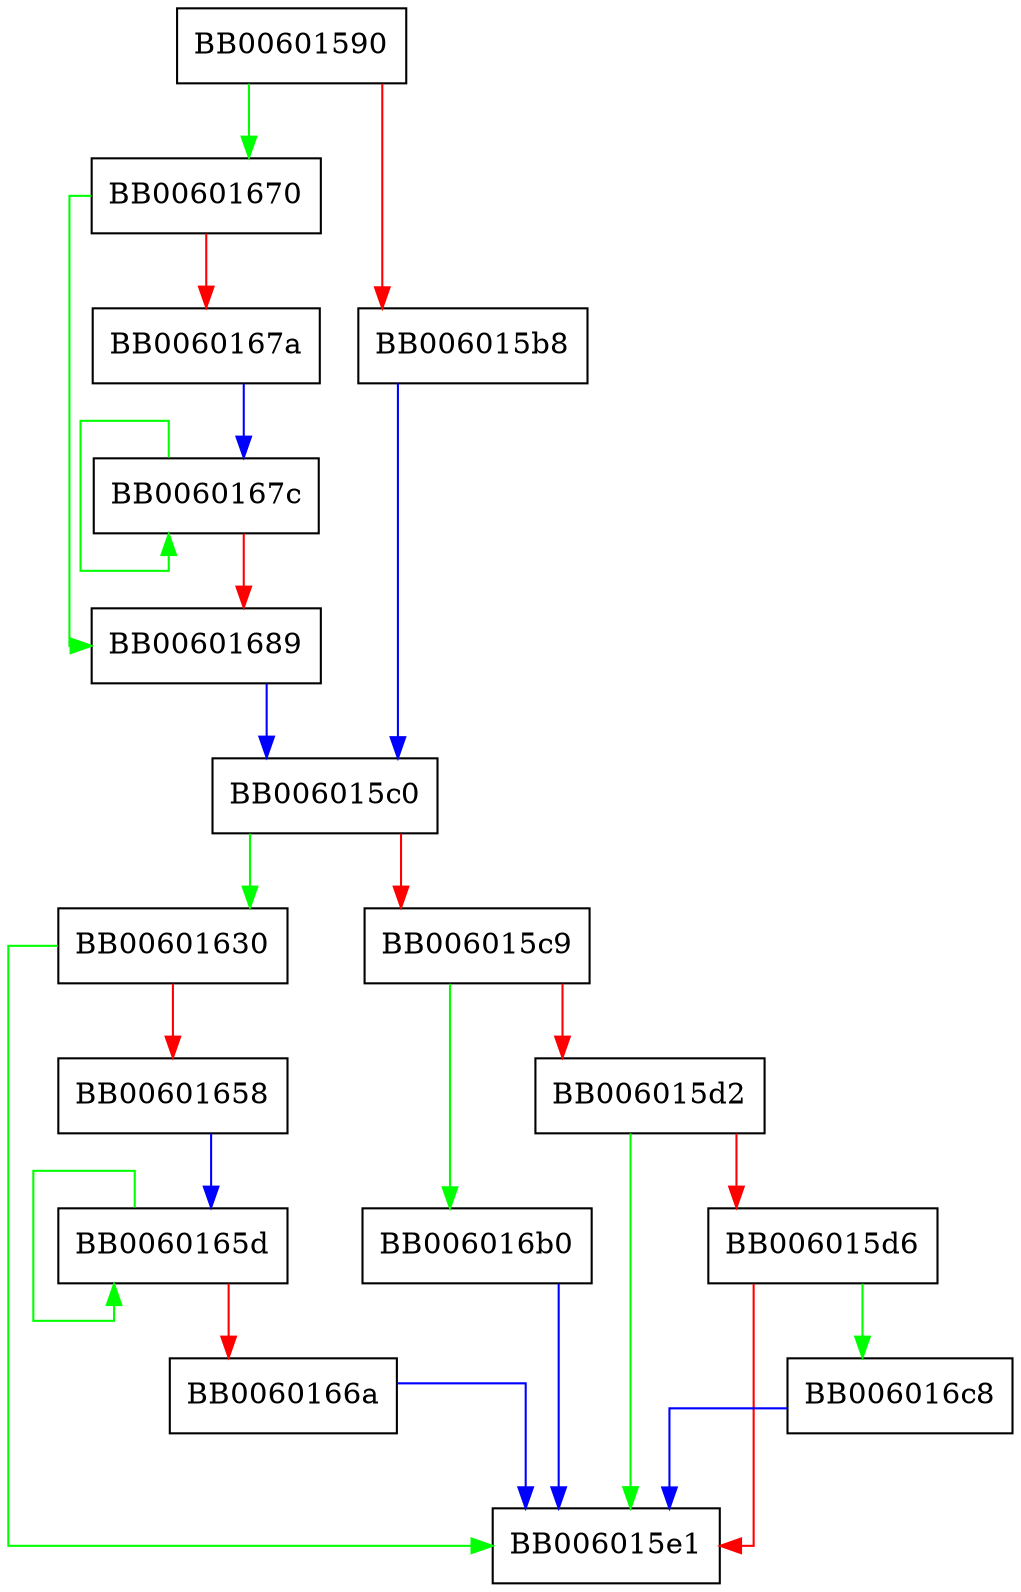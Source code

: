 digraph MD5_Final {
  node [shape="box"];
  graph [splines=ortho];
  BB00601590 -> BB00601670 [color="green"];
  BB00601590 -> BB006015b8 [color="red"];
  BB006015b8 -> BB006015c0 [color="blue"];
  BB006015c0 -> BB00601630 [color="green"];
  BB006015c0 -> BB006015c9 [color="red"];
  BB006015c9 -> BB006016b0 [color="green"];
  BB006015c9 -> BB006015d2 [color="red"];
  BB006015d2 -> BB006015e1 [color="green"];
  BB006015d2 -> BB006015d6 [color="red"];
  BB006015d6 -> BB006016c8 [color="green"];
  BB006015d6 -> BB006015e1 [color="red"];
  BB00601630 -> BB006015e1 [color="green"];
  BB00601630 -> BB00601658 [color="red"];
  BB00601658 -> BB0060165d [color="blue"];
  BB0060165d -> BB0060165d [color="green"];
  BB0060165d -> BB0060166a [color="red"];
  BB0060166a -> BB006015e1 [color="blue"];
  BB00601670 -> BB00601689 [color="green"];
  BB00601670 -> BB0060167a [color="red"];
  BB0060167a -> BB0060167c [color="blue"];
  BB0060167c -> BB0060167c [color="green"];
  BB0060167c -> BB00601689 [color="red"];
  BB00601689 -> BB006015c0 [color="blue"];
  BB006016b0 -> BB006015e1 [color="blue"];
  BB006016c8 -> BB006015e1 [color="blue"];
}